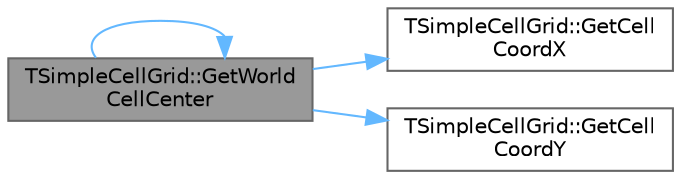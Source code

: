 digraph "TSimpleCellGrid::GetWorldCellCenter"
{
 // INTERACTIVE_SVG=YES
 // LATEX_PDF_SIZE
  bgcolor="transparent";
  edge [fontname=Helvetica,fontsize=10,labelfontname=Helvetica,labelfontsize=10];
  node [fontname=Helvetica,fontsize=10,shape=box,height=0.2,width=0.4];
  rankdir="LR";
  Node1 [id="Node000001",label="TSimpleCellGrid::GetWorld\lCellCenter",height=0.2,width=0.4,color="gray40", fillcolor="grey60", style="filled", fontcolor="black",tooltip=" "];
  Node1 -> Node2 [id="edge1_Node000001_Node000002",color="steelblue1",style="solid",tooltip=" "];
  Node2 [id="Node000002",label="TSimpleCellGrid::GetCell\lCoordX",height=0.2,width=0.4,color="grey40", fillcolor="white", style="filled",URL="$d2/dcb/structTSimpleCellGrid.html#a7d96fe50cc910d8b55a00554525179ca",tooltip="Convert cell index to coord X on grid, result can be invalid."];
  Node1 -> Node3 [id="edge2_Node000001_Node000003",color="steelblue1",style="solid",tooltip=" "];
  Node3 [id="Node000003",label="TSimpleCellGrid::GetCell\lCoordY",height=0.2,width=0.4,color="grey40", fillcolor="white", style="filled",URL="$d2/dcb/structTSimpleCellGrid.html#ae2ab2877fc173e93d51b4f2e370b9e84",tooltip="Convert cell index to coord Y on grid, result can be invalid."];
  Node1 -> Node1 [id="edge3_Node000001_Node000001",color="steelblue1",style="solid",tooltip=" "];
}
